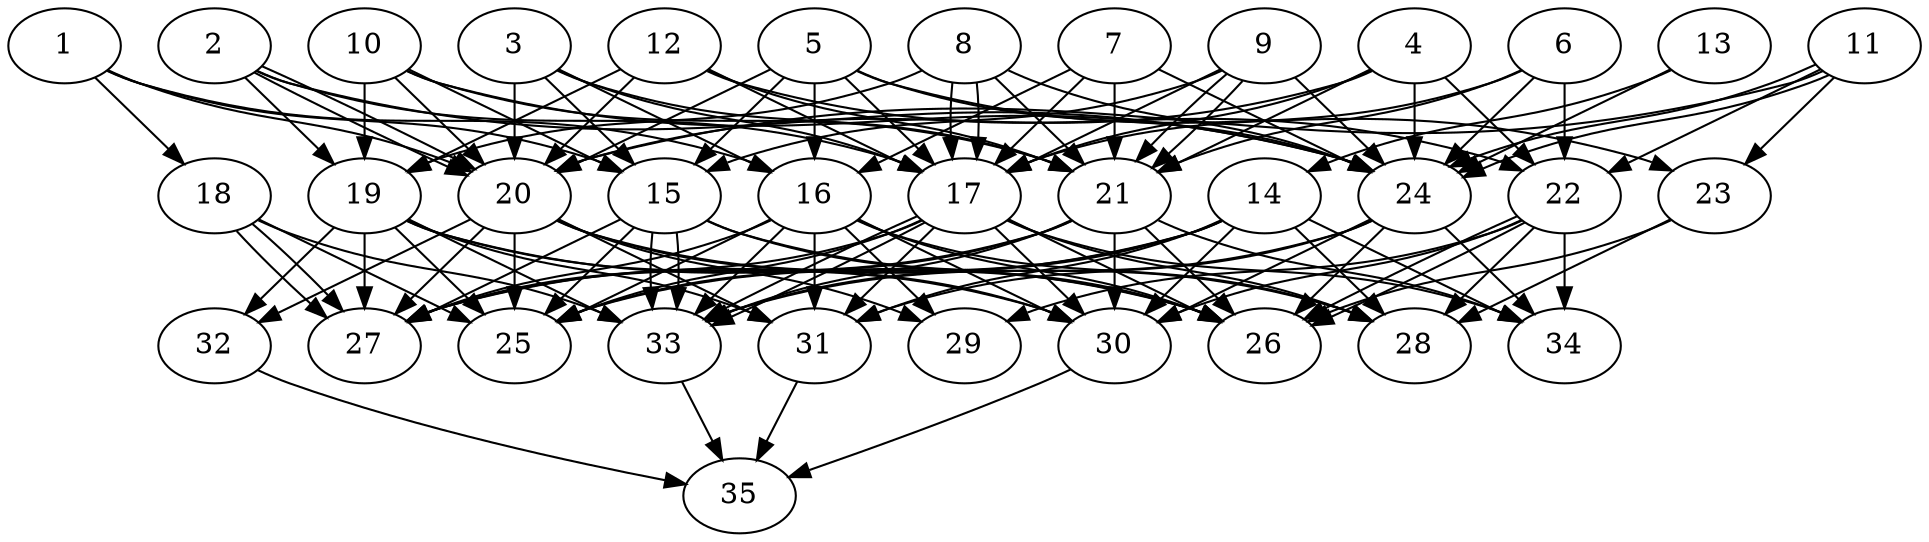 // DAG automatically generated by daggen at Thu Oct  3 14:05:36 2019
// ./daggen --dot -n 35 --ccr 0.3 --fat 0.7 --regular 0.9 --density 0.9 --mindata 5242880 --maxdata 52428800 
digraph G {
  1 [size="60661760", alpha="0.16", expect_size="18198528"] 
  1 -> 15 [size ="18198528"]
  1 -> 16 [size ="18198528"]
  1 -> 18 [size ="18198528"]
  1 -> 20 [size ="18198528"]
  2 [size="118599680", alpha="0.03", expect_size="35579904"] 
  2 -> 17 [size ="35579904"]
  2 -> 19 [size ="35579904"]
  2 -> 20 [size ="35579904"]
  2 -> 20 [size ="35579904"]
  2 -> 24 [size ="35579904"]
  3 [size="71877973", alpha="0.02", expect_size="21563392"] 
  3 -> 15 [size ="21563392"]
  3 -> 16 [size ="21563392"]
  3 -> 17 [size ="21563392"]
  3 -> 20 [size ="21563392"]
  3 -> 21 [size ="21563392"]
  4 [size="135051947", alpha="0.14", expect_size="40515584"] 
  4 -> 17 [size ="40515584"]
  4 -> 20 [size ="40515584"]
  4 -> 21 [size ="40515584"]
  4 -> 22 [size ="40515584"]
  4 -> 24 [size ="40515584"]
  5 [size="22831787", alpha="0.10", expect_size="6849536"] 
  5 -> 15 [size ="6849536"]
  5 -> 16 [size ="6849536"]
  5 -> 17 [size ="6849536"]
  5 -> 20 [size ="6849536"]
  5 -> 23 [size ="6849536"]
  5 -> 24 [size ="6849536"]
  6 [size="106052267", alpha="0.20", expect_size="31815680"] 
  6 -> 17 [size ="31815680"]
  6 -> 21 [size ="31815680"]
  6 -> 22 [size ="31815680"]
  6 -> 24 [size ="31815680"]
  7 [size="32051200", alpha="0.17", expect_size="9615360"] 
  7 -> 16 [size ="9615360"]
  7 -> 17 [size ="9615360"]
  7 -> 21 [size ="9615360"]
  7 -> 24 [size ="9615360"]
  8 [size="138144427", alpha="0.03", expect_size="41443328"] 
  8 -> 17 [size ="41443328"]
  8 -> 17 [size ="41443328"]
  8 -> 19 [size ="41443328"]
  8 -> 21 [size ="41443328"]
  8 -> 24 [size ="41443328"]
  9 [size="119026347", alpha="0.20", expect_size="35707904"] 
  9 -> 15 [size ="35707904"]
  9 -> 17 [size ="35707904"]
  9 -> 21 [size ="35707904"]
  9 -> 21 [size ="35707904"]
  9 -> 24 [size ="35707904"]
  10 [size="116674560", alpha="0.00", expect_size="35002368"] 
  10 -> 15 [size ="35002368"]
  10 -> 19 [size ="35002368"]
  10 -> 20 [size ="35002368"]
  10 -> 21 [size ="35002368"]
  10 -> 24 [size ="35002368"]
  11 [size="35546453", alpha="0.19", expect_size="10663936"] 
  11 -> 20 [size ="10663936"]
  11 -> 22 [size ="10663936"]
  11 -> 23 [size ="10663936"]
  11 -> 24 [size ="10663936"]
  11 -> 24 [size ="10663936"]
  12 [size="162112853", alpha="0.09", expect_size="48633856"] 
  12 -> 17 [size ="48633856"]
  12 -> 19 [size ="48633856"]
  12 -> 20 [size ="48633856"]
  12 -> 21 [size ="48633856"]
  12 -> 22 [size ="48633856"]
  13 [size="28542293", alpha="0.09", expect_size="8562688"] 
  13 -> 14 [size ="8562688"]
  13 -> 24 [size ="8562688"]
  14 [size="41349120", alpha="0.18", expect_size="12404736"] 
  14 -> 25 [size ="12404736"]
  14 -> 27 [size ="12404736"]
  14 -> 28 [size ="12404736"]
  14 -> 30 [size ="12404736"]
  14 -> 31 [size ="12404736"]
  14 -> 33 [size ="12404736"]
  14 -> 34 [size ="12404736"]
  15 [size="150364160", alpha="0.19", expect_size="45109248"] 
  15 -> 25 [size ="45109248"]
  15 -> 26 [size ="45109248"]
  15 -> 27 [size ="45109248"]
  15 -> 28 [size ="45109248"]
  15 -> 33 [size ="45109248"]
  15 -> 33 [size ="45109248"]
  16 [size="68051627", alpha="0.07", expect_size="20415488"] 
  16 -> 25 [size ="20415488"]
  16 -> 26 [size ="20415488"]
  16 -> 27 [size ="20415488"]
  16 -> 28 [size ="20415488"]
  16 -> 29 [size ="20415488"]
  16 -> 30 [size ="20415488"]
  16 -> 31 [size ="20415488"]
  16 -> 33 [size ="20415488"]
  17 [size="65382400", alpha="0.13", expect_size="19614720"] 
  17 -> 25 [size ="19614720"]
  17 -> 26 [size ="19614720"]
  17 -> 27 [size ="19614720"]
  17 -> 28 [size ="19614720"]
  17 -> 30 [size ="19614720"]
  17 -> 31 [size ="19614720"]
  17 -> 33 [size ="19614720"]
  17 -> 33 [size ="19614720"]
  17 -> 34 [size ="19614720"]
  18 [size="43134293", alpha="0.11", expect_size="12940288"] 
  18 -> 25 [size ="12940288"]
  18 -> 27 [size ="12940288"]
  18 -> 27 [size ="12940288"]
  18 -> 33 [size ="12940288"]
  19 [size="67416747", alpha="0.13", expect_size="20225024"] 
  19 -> 25 [size ="20225024"]
  19 -> 26 [size ="20225024"]
  19 -> 27 [size ="20225024"]
  19 -> 30 [size ="20225024"]
  19 -> 31 [size ="20225024"]
  19 -> 32 [size ="20225024"]
  19 -> 33 [size ="20225024"]
  20 [size="65177600", alpha="0.00", expect_size="19553280"] 
  20 -> 25 [size ="19553280"]
  20 -> 26 [size ="19553280"]
  20 -> 27 [size ="19553280"]
  20 -> 29 [size ="19553280"]
  20 -> 30 [size ="19553280"]
  20 -> 31 [size ="19553280"]
  20 -> 32 [size ="19553280"]
  21 [size="66102613", alpha="0.13", expect_size="19830784"] 
  21 -> 25 [size ="19830784"]
  21 -> 26 [size ="19830784"]
  21 -> 27 [size ="19830784"]
  21 -> 30 [size ="19830784"]
  21 -> 33 [size ="19830784"]
  21 -> 34 [size ="19830784"]
  22 [size="55237973", alpha="0.19", expect_size="16571392"] 
  22 -> 26 [size ="16571392"]
  22 -> 26 [size ="16571392"]
  22 -> 28 [size ="16571392"]
  22 -> 29 [size ="16571392"]
  22 -> 30 [size ="16571392"]
  22 -> 34 [size ="16571392"]
  23 [size="129355093", alpha="0.11", expect_size="38806528"] 
  23 -> 26 [size ="38806528"]
  23 -> 28 [size ="38806528"]
  24 [size="41147733", alpha="0.19", expect_size="12344320"] 
  24 -> 26 [size ="12344320"]
  24 -> 30 [size ="12344320"]
  24 -> 31 [size ="12344320"]
  24 -> 33 [size ="12344320"]
  24 -> 34 [size ="12344320"]
  25 [size="21893120", alpha="0.07", expect_size="6567936"] 
  26 [size="171571200", alpha="0.07", expect_size="51471360"] 
  27 [size="69618347", alpha="0.08", expect_size="20885504"] 
  28 [size="170745173", alpha="0.05", expect_size="51223552"] 
  29 [size="101413547", alpha="0.15", expect_size="30424064"] 
  30 [size="44441600", alpha="0.17", expect_size="13332480"] 
  30 -> 35 [size ="13332480"]
  31 [size="45530453", alpha="0.01", expect_size="13659136"] 
  31 -> 35 [size ="13659136"]
  32 [size="147875840", alpha="0.04", expect_size="44362752"] 
  32 -> 35 [size ="44362752"]
  33 [size="138021547", alpha="0.09", expect_size="41406464"] 
  33 -> 35 [size ="41406464"]
  34 [size="70376107", alpha="0.16", expect_size="21112832"] 
  35 [size="62518613", alpha="0.01", expect_size="18755584"] 
}
